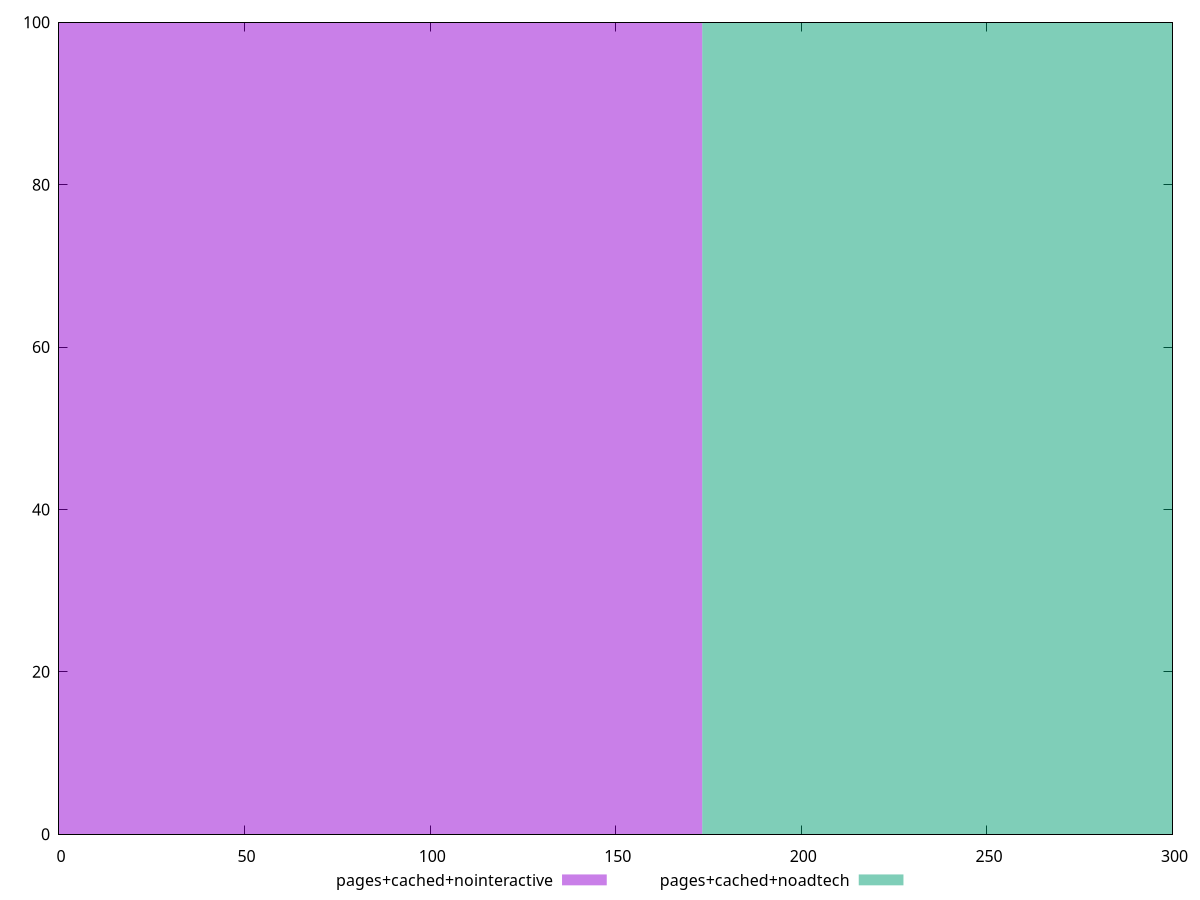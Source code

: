 reset

$pagesCachedNointeractive <<EOF
0 100
EOF

$pagesCachedNoadtech <<EOF
346.6253528429533 100
EOF

set key outside below
set boxwidth 346.6253528429533
set xrange [0:300]
set yrange [0:100]
set trange [0:100]
set style fill transparent solid 0.5 noborder
set terminal svg size 640, 500 enhanced background rgb 'white'
set output "reprap/unused-css-rules/comparison/histogram/3_vs_4.svg"

plot $pagesCachedNointeractive title "pages+cached+nointeractive" with boxes, \
     $pagesCachedNoadtech title "pages+cached+noadtech" with boxes

reset
